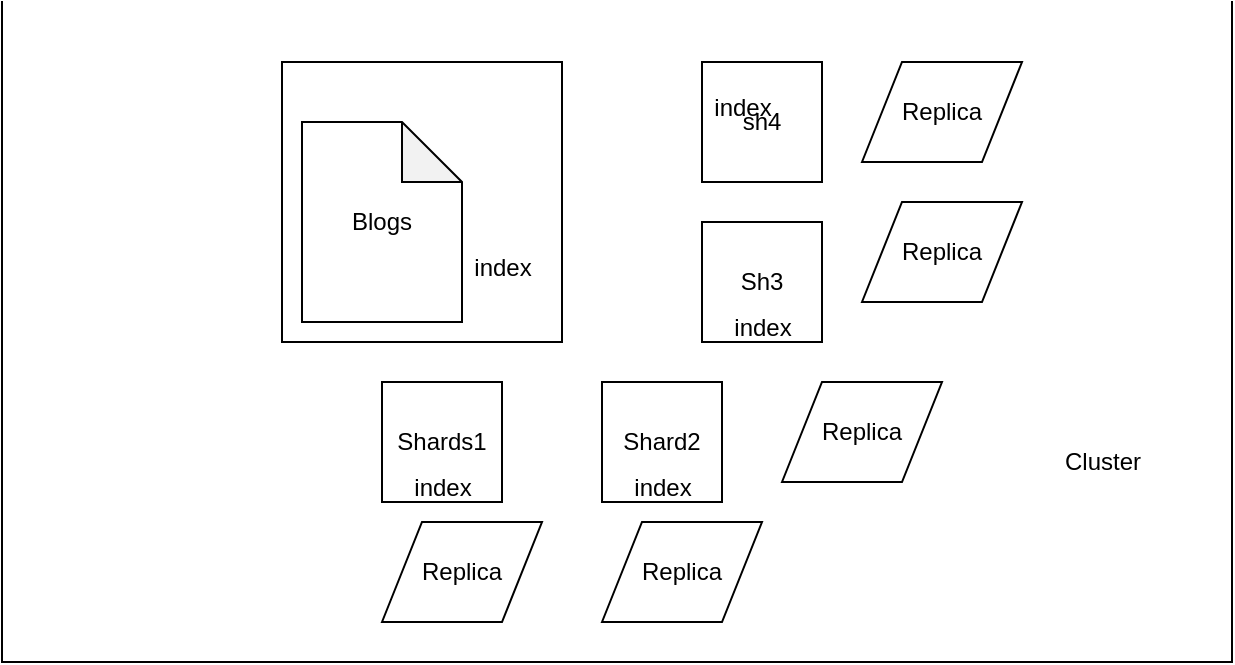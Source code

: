 <mxfile version="13.6.2" type="github">
  <diagram id="21BZO95zSgXNeqhN6_xH" name="Page-1">
    <mxGraphModel dx="868" dy="429" grid="1" gridSize="10" guides="1" tooltips="1" connect="1" arrows="1" fold="1" page="1" pageScale="1" pageWidth="1200" pageHeight="1600" math="0" shadow="0">
      <root>
        <mxCell id="0" />
        <mxCell id="1" parent="0" />
        <mxCell id="rO249hoXGiGeEB3--daH-2" value="" style="whiteSpace=wrap;html=1;aspect=fixed;" vertex="1" parent="1">
          <mxGeometry x="200" y="30" width="140" height="140" as="geometry" />
        </mxCell>
        <mxCell id="rO249hoXGiGeEB3--daH-1" value="Blogs " style="shape=note;whiteSpace=wrap;html=1;backgroundOutline=1;darkOpacity=0.05;" vertex="1" parent="1">
          <mxGeometry x="210" y="60" width="80" height="100" as="geometry" />
        </mxCell>
        <mxCell id="rO249hoXGiGeEB3--daH-3" value="&lt;div&gt;&lt;br&gt;&lt;/div&gt;&lt;div&gt;index&lt;br&gt;&lt;/div&gt;" style="text;html=1;align=center;verticalAlign=middle;resizable=0;points=[];autosize=1;" vertex="1" parent="1">
          <mxGeometry x="290" y="110" width="40" height="30" as="geometry" />
        </mxCell>
        <mxCell id="rO249hoXGiGeEB3--daH-4" value="sh4" style="whiteSpace=wrap;html=1;aspect=fixed;" vertex="1" parent="1">
          <mxGeometry x="410" y="30" width="60" height="60" as="geometry" />
        </mxCell>
        <mxCell id="rO249hoXGiGeEB3--daH-6" value="Sh3" style="whiteSpace=wrap;html=1;aspect=fixed;" vertex="1" parent="1">
          <mxGeometry x="410" y="110" width="60" height="60" as="geometry" />
        </mxCell>
        <mxCell id="rO249hoXGiGeEB3--daH-7" value="Shard2" style="whiteSpace=wrap;html=1;aspect=fixed;" vertex="1" parent="1">
          <mxGeometry x="360" y="190" width="60" height="60" as="geometry" />
        </mxCell>
        <mxCell id="rO249hoXGiGeEB3--daH-8" value="Shards1" style="whiteSpace=wrap;html=1;aspect=fixed;" vertex="1" parent="1">
          <mxGeometry x="250" y="190" width="60" height="60" as="geometry" />
        </mxCell>
        <mxCell id="rO249hoXGiGeEB3--daH-9" value="Replica" style="shape=parallelogram;perimeter=parallelogramPerimeter;whiteSpace=wrap;html=1;fixedSize=1;" vertex="1" parent="1">
          <mxGeometry x="490" y="30" width="80" height="50" as="geometry" />
        </mxCell>
        <mxCell id="rO249hoXGiGeEB3--daH-10" value="&lt;div&gt;&lt;br&gt;&lt;/div&gt;&lt;div&gt;index&lt;br&gt;&lt;/div&gt;" style="text;html=1;align=center;verticalAlign=middle;resizable=0;points=[];autosize=1;" vertex="1" parent="1">
          <mxGeometry x="410" y="30" width="40" height="30" as="geometry" />
        </mxCell>
        <mxCell id="rO249hoXGiGeEB3--daH-11" value="&lt;div&gt;&lt;br&gt;&lt;/div&gt;&lt;div&gt;index&lt;br&gt;&lt;/div&gt;" style="text;html=1;align=center;verticalAlign=middle;resizable=0;points=[];autosize=1;" vertex="1" parent="1">
          <mxGeometry x="420" y="140" width="40" height="30" as="geometry" />
        </mxCell>
        <mxCell id="rO249hoXGiGeEB3--daH-12" value="&lt;div&gt;&lt;br&gt;&lt;/div&gt;&lt;div&gt;index&lt;br&gt;&lt;/div&gt;" style="text;html=1;align=center;verticalAlign=middle;resizable=0;points=[];autosize=1;" vertex="1" parent="1">
          <mxGeometry x="370" y="220" width="40" height="30" as="geometry" />
        </mxCell>
        <mxCell id="rO249hoXGiGeEB3--daH-13" value="&lt;div&gt;&lt;br&gt;&lt;/div&gt;&lt;div&gt;index&lt;br&gt;&lt;/div&gt;" style="text;html=1;align=center;verticalAlign=middle;resizable=0;points=[];autosize=1;" vertex="1" parent="1">
          <mxGeometry x="260" y="220" width="40" height="30" as="geometry" />
        </mxCell>
        <mxCell id="rO249hoXGiGeEB3--daH-14" value="Replica" style="shape=parallelogram;perimeter=parallelogramPerimeter;whiteSpace=wrap;html=1;fixedSize=1;" vertex="1" parent="1">
          <mxGeometry x="490" y="100" width="80" height="50" as="geometry" />
        </mxCell>
        <mxCell id="rO249hoXGiGeEB3--daH-15" value="Replica" style="shape=parallelogram;perimeter=parallelogramPerimeter;whiteSpace=wrap;html=1;fixedSize=1;" vertex="1" parent="1">
          <mxGeometry x="450" y="190" width="80" height="50" as="geometry" />
        </mxCell>
        <mxCell id="rO249hoXGiGeEB3--daH-16" value="Replica" style="shape=parallelogram;perimeter=parallelogramPerimeter;whiteSpace=wrap;html=1;fixedSize=1;" vertex="1" parent="1">
          <mxGeometry x="250" y="260" width="80" height="50" as="geometry" />
        </mxCell>
        <mxCell id="rO249hoXGiGeEB3--daH-17" value="Replica" style="shape=parallelogram;perimeter=parallelogramPerimeter;whiteSpace=wrap;html=1;fixedSize=1;" vertex="1" parent="1">
          <mxGeometry x="360" y="260" width="80" height="50" as="geometry" />
        </mxCell>
        <mxCell id="rO249hoXGiGeEB3--daH-21" value="" style="shape=partialRectangle;whiteSpace=wrap;html=1;bottom=1;right=1;left=1;top=0;fillColor=none;routingCenterX=-0.5;" vertex="1" parent="1">
          <mxGeometry x="60" width="615" height="330" as="geometry" />
        </mxCell>
        <mxCell id="rO249hoXGiGeEB3--daH-22" value="Cluster" style="text;html=1;align=center;verticalAlign=middle;resizable=0;points=[];autosize=1;" vertex="1" parent="1">
          <mxGeometry x="580" y="220" width="60" height="20" as="geometry" />
        </mxCell>
      </root>
    </mxGraphModel>
  </diagram>
</mxfile>
